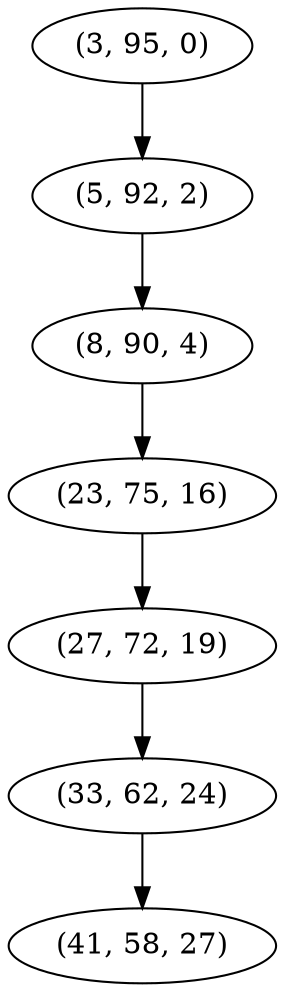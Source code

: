 digraph tree {
    "(3, 95, 0)";
    "(5, 92, 2)";
    "(8, 90, 4)";
    "(23, 75, 16)";
    "(27, 72, 19)";
    "(33, 62, 24)";
    "(41, 58, 27)";
    "(3, 95, 0)" -> "(5, 92, 2)";
    "(5, 92, 2)" -> "(8, 90, 4)";
    "(8, 90, 4)" -> "(23, 75, 16)";
    "(23, 75, 16)" -> "(27, 72, 19)";
    "(27, 72, 19)" -> "(33, 62, 24)";
    "(33, 62, 24)" -> "(41, 58, 27)";
}
